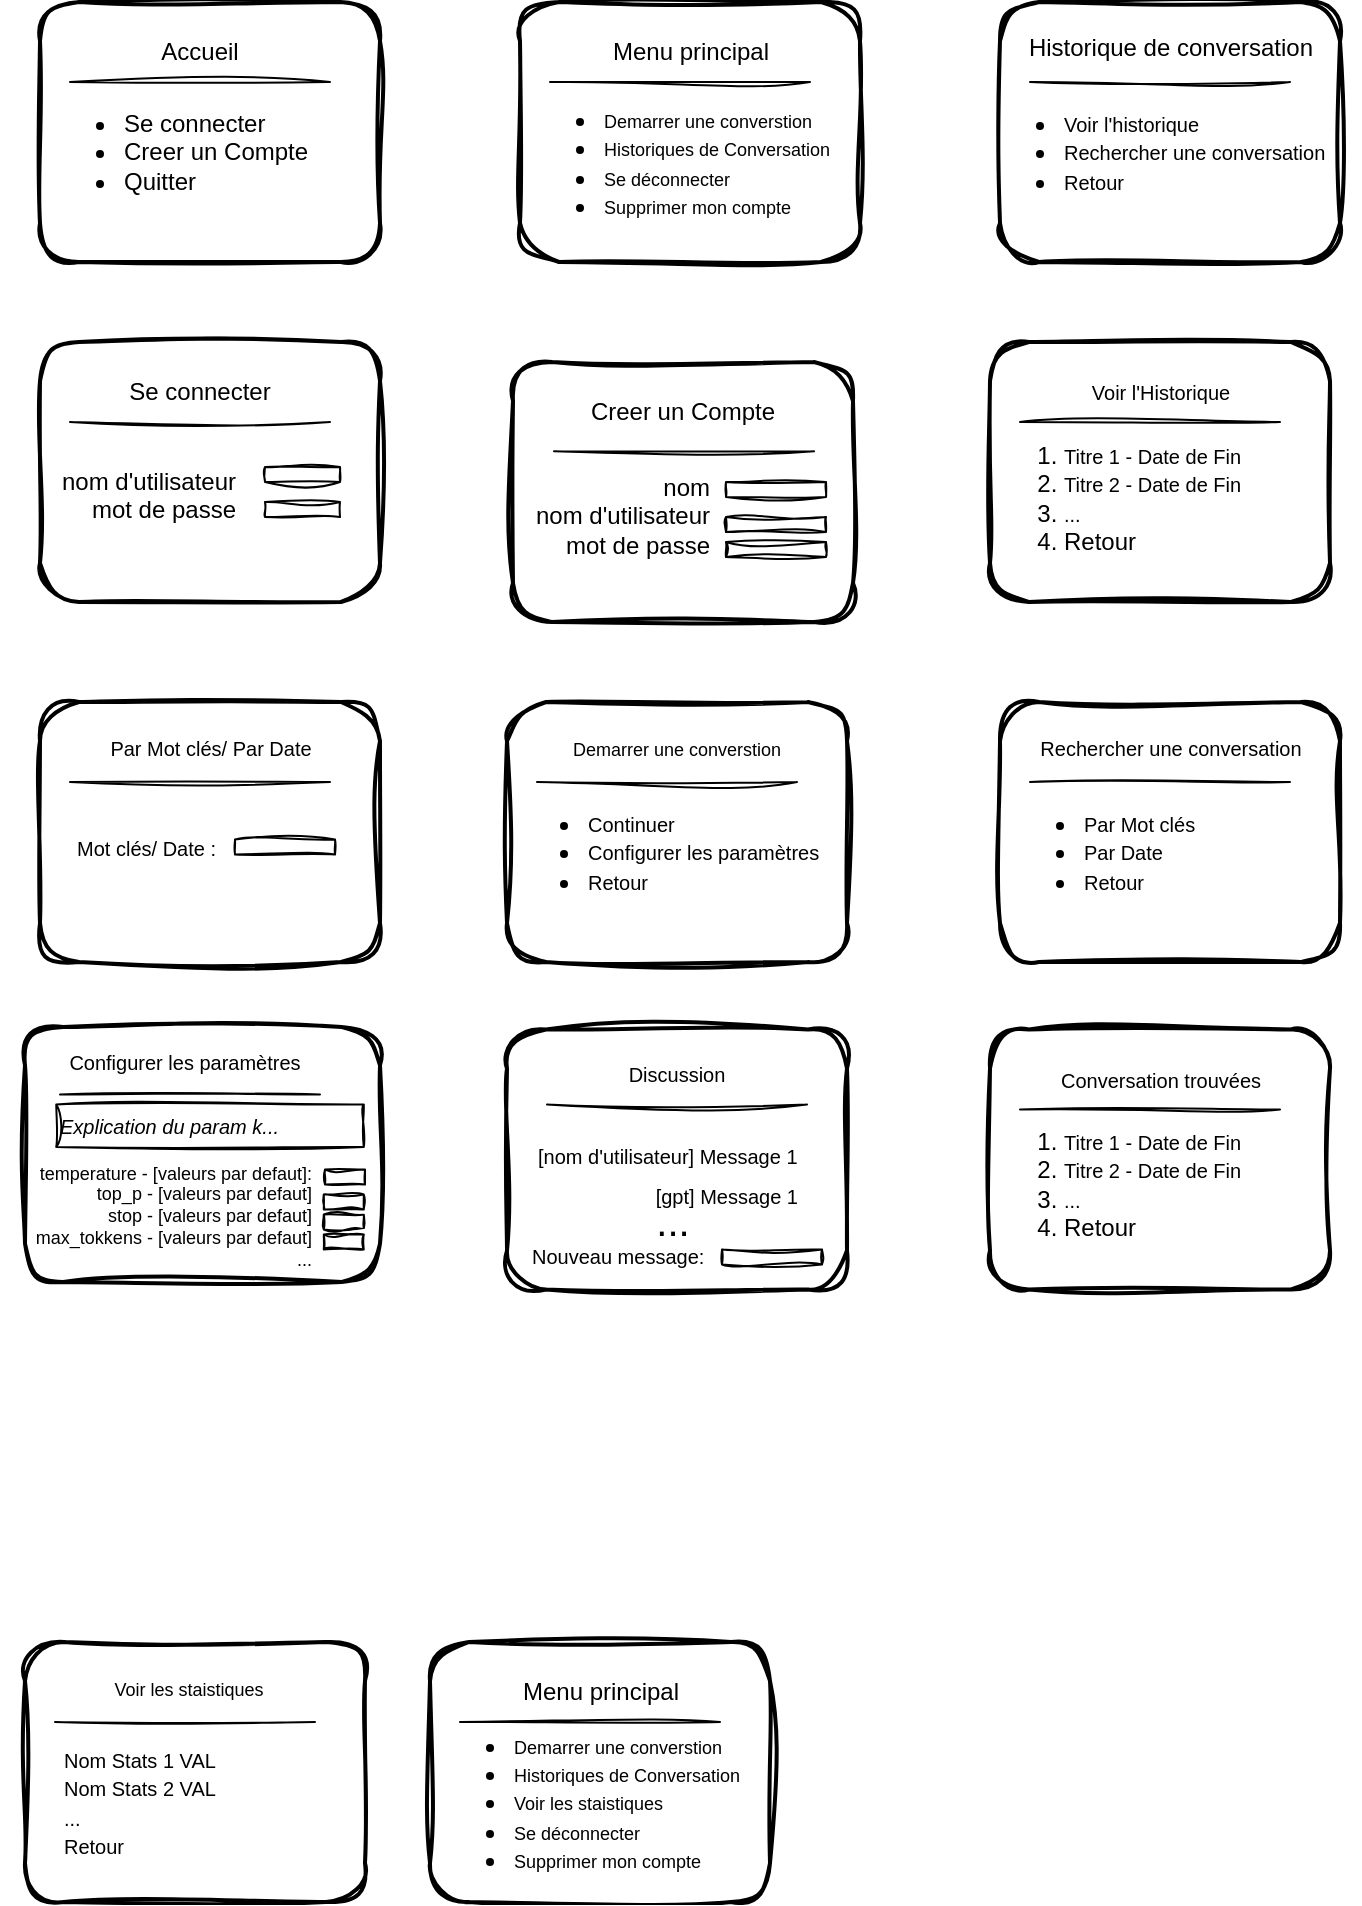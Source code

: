 <mxfile version="28.2.4">
  <diagram name="Page-1" id="4c1rVNi9UevcLR-LI9Ch">
    <mxGraphModel dx="918" dy="454" grid="1" gridSize="10" guides="1" tooltips="1" connect="1" arrows="1" fold="1" page="1" pageScale="1" pageWidth="850" pageHeight="1100" background="#ffffff" math="0" shadow="0">
      <root>
        <mxCell id="0" />
        <mxCell id="1" parent="0" />
        <mxCell id="SOsQZbis1N3-3SlKeptC-1" value="" style="rounded=1;whiteSpace=wrap;html=1;glass=0;shadow=0;strokeWidth=2;labelBackgroundColor=none;sketch=1;curveFitting=1;jiggle=2;" parent="1" vertex="1">
          <mxGeometry x="100" y="50" width="170" height="130" as="geometry" />
        </mxCell>
        <mxCell id="SOsQZbis1N3-3SlKeptC-3" value="Accueil" style="text;html=1;align=center;verticalAlign=middle;whiteSpace=wrap;rounded=0;labelBackgroundColor=none;sketch=1;curveFitting=1;jiggle=2;" parent="1" vertex="1">
          <mxGeometry x="150" y="60" width="60" height="30" as="geometry" />
        </mxCell>
        <mxCell id="SOsQZbis1N3-3SlKeptC-4" value="&lt;div&gt;&lt;ul&gt;&lt;li&gt;Se connecter&lt;/li&gt;&lt;li&gt;Creer un Compte&lt;/li&gt;&lt;li&gt;Quitter&lt;/li&gt;&lt;/ul&gt;&lt;/div&gt;" style="text;html=1;align=left;verticalAlign=middle;whiteSpace=wrap;rounded=0;labelBackgroundColor=none;sketch=1;curveFitting=1;jiggle=2;" parent="1" vertex="1">
          <mxGeometry x="100" y="95" width="150" height="60" as="geometry" />
        </mxCell>
        <mxCell id="SOsQZbis1N3-3SlKeptC-7" value="" style="endArrow=none;html=1;rounded=0;labelBackgroundColor=none;fontColor=default;sketch=1;curveFitting=1;jiggle=2;" parent="1" edge="1">
          <mxGeometry width="50" height="50" relative="1" as="geometry">
            <mxPoint x="245" y="90" as="sourcePoint" />
            <mxPoint x="115" y="90" as="targetPoint" />
          </mxGeometry>
        </mxCell>
        <mxCell id="SOsQZbis1N3-3SlKeptC-17" value="" style="rounded=1;whiteSpace=wrap;html=1;glass=0;shadow=0;strokeWidth=2;labelBackgroundColor=none;sketch=1;curveFitting=1;jiggle=2;" parent="1" vertex="1">
          <mxGeometry x="340" y="50" width="170" height="130" as="geometry" />
        </mxCell>
        <mxCell id="SOsQZbis1N3-3SlKeptC-18" value="" style="endArrow=none;html=1;rounded=0;labelBackgroundColor=none;fontColor=default;sketch=1;curveFitting=1;jiggle=2;" parent="1" edge="1">
          <mxGeometry width="50" height="50" relative="1" as="geometry">
            <mxPoint x="485" y="90" as="sourcePoint" />
            <mxPoint x="355" y="90" as="targetPoint" />
          </mxGeometry>
        </mxCell>
        <mxCell id="SOsQZbis1N3-3SlKeptC-19" value="" style="rounded=1;whiteSpace=wrap;html=1;glass=0;shadow=0;strokeWidth=2;labelBackgroundColor=none;strokeColor=#000000;sketch=1;curveFitting=1;jiggle=2;" parent="1" vertex="1">
          <mxGeometry x="580" y="50" width="170" height="130" as="geometry" />
        </mxCell>
        <mxCell id="SOsQZbis1N3-3SlKeptC-20" value="" style="endArrow=none;html=1;rounded=0;labelBackgroundColor=none;fontColor=default;sketch=1;curveFitting=1;jiggle=2;" parent="1" edge="1">
          <mxGeometry width="50" height="50" relative="1" as="geometry">
            <mxPoint x="725" y="90" as="sourcePoint" />
            <mxPoint x="595" y="90" as="targetPoint" />
          </mxGeometry>
        </mxCell>
        <mxCell id="SOsQZbis1N3-3SlKeptC-21" value="Menu principal" style="text;html=1;align=center;verticalAlign=middle;whiteSpace=wrap;rounded=0;labelBackgroundColor=none;sketch=1;curveFitting=1;jiggle=2;" parent="1" vertex="1">
          <mxGeometry x="378" y="60" width="95" height="30" as="geometry" />
        </mxCell>
        <mxCell id="SOsQZbis1N3-3SlKeptC-22" value="&lt;ul&gt;&lt;li&gt;&lt;font style=&quot;font-size: 9px;&quot;&gt;Demarrer une converstion&lt;/font&gt;&lt;/li&gt;&lt;li&gt;&lt;font style=&quot;font-size: 9px;&quot;&gt;Historiques de Conversation&lt;/font&gt;&lt;/li&gt;&lt;li&gt;&lt;span style=&quot;font-size: 9px; background-color: transparent; color: light-dark(rgb(0, 0, 0), rgb(255, 255, 255));&quot;&gt;Se déconnecter&lt;/span&gt;&lt;/li&gt;&lt;li&gt;&lt;font style=&quot;font-size: 9px;&quot;&gt;Supprimer mon compte&lt;/font&gt;&lt;/li&gt;&lt;/ul&gt;" style="text;html=1;align=left;verticalAlign=middle;whiteSpace=wrap;rounded=0;labelBackgroundColor=none;sketch=1;curveFitting=1;jiggle=2;" parent="1" vertex="1">
          <mxGeometry x="340" y="95" width="170" height="70" as="geometry" />
        </mxCell>
        <mxCell id="SOsQZbis1N3-3SlKeptC-23" value="&lt;ul&gt;&lt;li&gt;&lt;font size=&quot;1&quot;&gt;Voir l&#39;historique&lt;/font&gt;&lt;/li&gt;&lt;li&gt;&lt;font size=&quot;1&quot;&gt;Rechercher une conversation&lt;/font&gt;&lt;/li&gt;&lt;li&gt;&lt;font size=&quot;1&quot;&gt;Retour&lt;/font&gt;&lt;/li&gt;&lt;/ul&gt;" style="text;html=1;align=left;verticalAlign=middle;whiteSpace=wrap;rounded=0;labelBackgroundColor=none;sketch=1;curveFitting=1;jiggle=2;" parent="1" vertex="1">
          <mxGeometry x="570" y="87.5" width="190" height="75" as="geometry" />
        </mxCell>
        <mxCell id="SOsQZbis1N3-3SlKeptC-24" value="Historique de conversation" style="text;html=1;align=center;verticalAlign=middle;whiteSpace=wrap;rounded=0;labelBackgroundColor=none;sketch=1;curveFitting=1;jiggle=2;" parent="1" vertex="1">
          <mxGeometry x="592.5" y="57.5" width="145" height="30" as="geometry" />
        </mxCell>
        <mxCell id="SOsQZbis1N3-3SlKeptC-25" value="" style="rounded=1;whiteSpace=wrap;html=1;glass=0;shadow=0;strokeWidth=2;labelBackgroundColor=none;sketch=1;curveFitting=1;jiggle=2;" parent="1" vertex="1">
          <mxGeometry x="100" y="220" width="170" height="130" as="geometry" />
        </mxCell>
        <mxCell id="SOsQZbis1N3-3SlKeptC-26" value="Se connecter" style="text;html=1;align=center;verticalAlign=middle;whiteSpace=wrap;rounded=0;labelBackgroundColor=none;sketch=1;curveFitting=1;jiggle=2;" parent="1" vertex="1">
          <mxGeometry x="135" y="230" width="90" height="30" as="geometry" />
        </mxCell>
        <mxCell id="SOsQZbis1N3-3SlKeptC-28" value="" style="endArrow=none;html=1;rounded=0;labelBackgroundColor=none;fontColor=default;sketch=1;curveFitting=1;jiggle=2;" parent="1" edge="1">
          <mxGeometry width="50" height="50" relative="1" as="geometry">
            <mxPoint x="245" y="260" as="sourcePoint" />
            <mxPoint x="115" y="260" as="targetPoint" />
          </mxGeometry>
        </mxCell>
        <mxCell id="SOsQZbis1N3-3SlKeptC-29" value="" style="rounded=1;whiteSpace=wrap;html=1;glass=0;shadow=0;strokeWidth=2;labelBackgroundColor=none;sketch=1;curveFitting=1;jiggle=2;" parent="1" vertex="1">
          <mxGeometry x="336.5" y="230" width="170" height="130" as="geometry" />
        </mxCell>
        <mxCell id="SOsQZbis1N3-3SlKeptC-30" value="" style="endArrow=none;html=1;rounded=0;labelBackgroundColor=none;fontColor=default;sketch=1;curveFitting=1;jiggle=2;" parent="1" edge="1">
          <mxGeometry width="50" height="50" relative="1" as="geometry">
            <mxPoint x="487" y="274.66" as="sourcePoint" />
            <mxPoint x="357" y="274.66" as="targetPoint" />
          </mxGeometry>
        </mxCell>
        <mxCell id="SOsQZbis1N3-3SlKeptC-33" value="Creer un Compte" style="text;html=1;align=center;verticalAlign=middle;whiteSpace=wrap;rounded=0;labelBackgroundColor=none;sketch=1;curveFitting=1;jiggle=2;" parent="1" vertex="1">
          <mxGeometry x="369" y="240" width="105" height="30" as="geometry" />
        </mxCell>
        <mxCell id="SOsQZbis1N3-3SlKeptC-38" value="&lt;div&gt;nom d&#39;utilisateur&lt;/div&gt;&lt;div&gt;&lt;span style=&quot;background-color: transparent; color: light-dark(rgb(0, 0, 0), rgb(255, 255, 255));&quot;&gt;mot de passe&lt;/span&gt;&lt;/div&gt;&lt;div&gt;&lt;span style=&quot;background-color: transparent; color: light-dark(rgb(0, 0, 0), rgb(255, 255, 255));&quot;&gt;&lt;br&gt;&lt;/span&gt;&lt;/div&gt;" style="text;html=1;align=right;verticalAlign=middle;whiteSpace=wrap;rounded=0;labelBackgroundColor=none;sketch=1;curveFitting=1;jiggle=2;" parent="1" vertex="1">
          <mxGeometry x="105" y="277.5" width="95" height="52.5" as="geometry" />
        </mxCell>
        <mxCell id="SOsQZbis1N3-3SlKeptC-39" value="&lt;div&gt;&lt;span style=&quot;background-color: transparent; color: light-dark(rgb(0, 0, 0), rgb(255, 255, 255));&quot;&gt;nom&lt;/span&gt;&lt;/div&gt;&lt;div&gt;nom d&#39;utilisateur&lt;/div&gt;mot de passe" style="text;html=1;align=right;verticalAlign=middle;whiteSpace=wrap;rounded=0;labelBackgroundColor=none;sketch=1;curveFitting=1;jiggle=2;" parent="1" vertex="1">
          <mxGeometry x="342" y="276.25" width="95" height="61.25" as="geometry" />
        </mxCell>
        <mxCell id="SOsQZbis1N3-3SlKeptC-40" value="" style="rounded=1;whiteSpace=wrap;html=1;glass=0;shadow=0;strokeWidth=2;labelBackgroundColor=none;strokeColor=#000000;sketch=1;curveFitting=1;jiggle=2;" parent="1" vertex="1">
          <mxGeometry x="580" y="400" width="170" height="130" as="geometry" />
        </mxCell>
        <mxCell id="SOsQZbis1N3-3SlKeptC-41" value="" style="endArrow=none;html=1;rounded=0;labelBackgroundColor=none;fontColor=default;sketch=1;curveFitting=1;jiggle=2;" parent="1" edge="1">
          <mxGeometry width="50" height="50" relative="1" as="geometry">
            <mxPoint x="725" y="440" as="sourcePoint" />
            <mxPoint x="595" y="440" as="targetPoint" />
          </mxGeometry>
        </mxCell>
        <mxCell id="SOsQZbis1N3-3SlKeptC-42" value="&lt;ul&gt;&lt;li&gt;&lt;span style=&quot;font-size: x-small; background-color: transparent; color: light-dark(rgb(0, 0, 0), rgb(255, 255, 255));&quot;&gt;Par Mot clés&lt;/span&gt;&lt;/li&gt;&lt;li&gt;&lt;font size=&quot;1&quot;&gt;Par Date&lt;/font&gt;&lt;/li&gt;&lt;li&gt;&lt;font size=&quot;1&quot;&gt;Retour&lt;/font&gt;&lt;/li&gt;&lt;/ul&gt;" style="text;html=1;align=left;verticalAlign=middle;whiteSpace=wrap;rounded=0;labelBackgroundColor=none;sketch=1;curveFitting=1;jiggle=2;" parent="1" vertex="1">
          <mxGeometry x="580" y="437.5" width="120" height="75" as="geometry" />
        </mxCell>
        <mxCell id="SOsQZbis1N3-3SlKeptC-43" value="&lt;span style=&quot;font-size: x-small; background-color: transparent; color: light-dark(rgb(0, 0, 0), rgb(255, 255, 255));&quot;&gt;Rechercher une conversation&lt;/span&gt;" style="text;html=1;align=center;verticalAlign=middle;whiteSpace=wrap;rounded=0;labelBackgroundColor=none;sketch=1;curveFitting=1;jiggle=2;" parent="1" vertex="1">
          <mxGeometry x="592.5" y="407.5" width="145" height="30" as="geometry" />
        </mxCell>
        <mxCell id="SOsQZbis1N3-3SlKeptC-48" value="" style="rounded=1;whiteSpace=wrap;html=1;glass=0;shadow=0;strokeWidth=2;labelBackgroundColor=none;strokeColor=#000000;sketch=1;curveFitting=1;jiggle=2;" parent="1" vertex="1">
          <mxGeometry x="100" y="400" width="170" height="130" as="geometry" />
        </mxCell>
        <mxCell id="SOsQZbis1N3-3SlKeptC-49" value="" style="endArrow=none;html=1;rounded=0;labelBackgroundColor=none;fontColor=default;sketch=1;curveFitting=1;jiggle=2;" parent="1" edge="1">
          <mxGeometry width="50" height="50" relative="1" as="geometry">
            <mxPoint x="245" y="440" as="sourcePoint" />
            <mxPoint x="115" y="440" as="targetPoint" />
          </mxGeometry>
        </mxCell>
        <mxCell id="SOsQZbis1N3-3SlKeptC-50" value="&lt;span style=&quot;background-color: transparent; color: light-dark(rgb(0, 0, 0), rgb(255, 255, 255)); font-size: x-small;&quot;&gt;Mot clés/ Date :&lt;/span&gt;" style="text;html=1;align=right;verticalAlign=middle;whiteSpace=wrap;rounded=0;labelBackgroundColor=none;sketch=1;curveFitting=1;jiggle=2;" parent="1" vertex="1">
          <mxGeometry x="100" y="461.25" width="90" height="22.5" as="geometry" />
        </mxCell>
        <mxCell id="SOsQZbis1N3-3SlKeptC-51" value="&lt;span style=&quot;font-size: x-small; background-color: transparent; color: light-dark(rgb(0, 0, 0), rgb(255, 255, 255));&quot;&gt;Par Mot clés/ Par Date&lt;/span&gt;" style="text;html=1;align=center;verticalAlign=middle;whiteSpace=wrap;rounded=0;labelBackgroundColor=none;sketch=1;curveFitting=1;jiggle=2;" parent="1" vertex="1">
          <mxGeometry x="112.5" y="407.5" width="145" height="30" as="geometry" />
        </mxCell>
        <mxCell id="SOsQZbis1N3-3SlKeptC-56" value="" style="rounded=1;whiteSpace=wrap;html=1;glass=0;shadow=0;strokeWidth=2;labelBackgroundColor=none;strokeColor=#000000;sketch=1;curveFitting=1;jiggle=2;" parent="1" vertex="1">
          <mxGeometry x="333.5" y="400" width="170" height="130" as="geometry" />
        </mxCell>
        <mxCell id="SOsQZbis1N3-3SlKeptC-57" value="" style="endArrow=none;html=1;rounded=0;labelBackgroundColor=none;fontColor=default;sketch=1;curveFitting=1;jiggle=2;" parent="1" edge="1">
          <mxGeometry width="50" height="50" relative="1" as="geometry">
            <mxPoint x="478.5" y="440" as="sourcePoint" />
            <mxPoint x="348.5" y="440" as="targetPoint" />
          </mxGeometry>
        </mxCell>
        <mxCell id="SOsQZbis1N3-3SlKeptC-58" value="&lt;ul&gt;&lt;li&gt;&lt;font size=&quot;1&quot;&gt;Continuer&lt;/font&gt;&lt;/li&gt;&lt;li&gt;&lt;font size=&quot;1&quot;&gt;Configurer les paramètres&lt;/font&gt;&lt;/li&gt;&lt;li&gt;&lt;font size=&quot;1&quot;&gt;Retour&lt;/font&gt;&lt;/li&gt;&lt;/ul&gt;" style="text;html=1;align=left;verticalAlign=middle;whiteSpace=wrap;rounded=0;labelBackgroundColor=none;sketch=1;curveFitting=1;jiggle=2;" parent="1" vertex="1">
          <mxGeometry x="331.5" y="437.5" width="159.5" height="75" as="geometry" />
        </mxCell>
        <mxCell id="SOsQZbis1N3-3SlKeptC-59" value="&lt;span style=&quot;font-size: 9px; text-align: left; background-color: transparent; color: light-dark(rgb(0, 0, 0), rgb(255, 255, 255));&quot;&gt;Demarrer une converstion&lt;/span&gt;" style="text;html=1;align=center;verticalAlign=middle;whiteSpace=wrap;rounded=0;labelBackgroundColor=none;sketch=1;curveFitting=1;jiggle=2;" parent="1" vertex="1">
          <mxGeometry x="346" y="407.5" width="145" height="30" as="geometry" />
        </mxCell>
        <mxCell id="SOsQZbis1N3-3SlKeptC-66" value="" style="rounded=1;whiteSpace=wrap;html=1;glass=0;shadow=0;strokeWidth=2;labelBackgroundColor=none;strokeColor=#000000;sketch=1;curveFitting=1;jiggle=2;" parent="1" vertex="1">
          <mxGeometry x="333.5" y="563.75" width="170" height="130" as="geometry" />
        </mxCell>
        <mxCell id="SOsQZbis1N3-3SlKeptC-68" value="&lt;span style=&quot;background-color: transparent; color: light-dark(rgb(0, 0, 0), rgb(255, 255, 255)); font-size: x-small; text-align: left;&quot;&gt;Discussion&lt;/span&gt;" style="text;html=1;align=center;verticalAlign=middle;whiteSpace=wrap;rounded=0;labelBackgroundColor=none;sketch=1;curveFitting=1;jiggle=2;" parent="1" vertex="1">
          <mxGeometry x="346" y="571.25" width="145" height="30" as="geometry" />
        </mxCell>
        <mxCell id="SOsQZbis1N3-3SlKeptC-70" value="&lt;font size=&quot;1&quot; face=&quot;Helvetica&quot;&gt;[nom d&#39;utilisateur] Message 1&lt;/font&gt;" style="text;whiteSpace=wrap;html=1;fontFamily=Architects Daughter;fontSource=https%3A%2F%2Ffonts.googleapis.com%2Fcss%3Ffamily%3DArchitects%2BDaughter;sketch=1;curveFitting=1;jiggle=2;" parent="1" vertex="1">
          <mxGeometry x="347.25" y="613.75" width="142.5" height="20" as="geometry" />
        </mxCell>
        <mxCell id="SOsQZbis1N3-3SlKeptC-72" value="&lt;font face=&quot;Helvetica&quot; size=&quot;1&quot;&gt;[gpt] Message 1&lt;/font&gt;" style="text;whiteSpace=wrap;html=1;fontFamily=Architects Daughter;fontSource=https%3A%2F%2Ffonts.googleapis.com%2Fcss%3Ffamily%3DArchitects%2BDaughter;align=right;sketch=1;curveFitting=1;jiggle=2;" parent="1" vertex="1">
          <mxGeometry x="366" y="633.75" width="115" height="20" as="geometry" />
        </mxCell>
        <mxCell id="SOsQZbis1N3-3SlKeptC-73" value="&lt;font face=&quot;Helvetica&quot;&gt;...&lt;/font&gt;" style="text;whiteSpace=wrap;html=1;fontFamily=Architects Daughter;fontSource=https%3A%2F%2Ffonts.googleapis.com%2Fcss%3Ffamily%3DArchitects%2BDaughter;align=center;fontSize=20;sketch=1;curveFitting=1;jiggle=2;" parent="1" vertex="1">
          <mxGeometry x="358.5" y="641.25" width="115" height="20" as="geometry" />
        </mxCell>
        <mxCell id="SOsQZbis1N3-3SlKeptC-74" value="&lt;font size=&quot;1&quot; face=&quot;Helvetica&quot;&gt;Nouveau message:&lt;/font&gt;" style="text;whiteSpace=wrap;html=1;fontFamily=Architects Daughter;fontSource=https%3A%2F%2Ffonts.googleapis.com%2Fcss%3Ffamily%3DArchitects%2BDaughter;sketch=1;curveFitting=1;jiggle=2;" parent="1" vertex="1">
          <mxGeometry x="343.5" y="663.75" width="90" height="17.5" as="geometry" />
        </mxCell>
        <mxCell id="SOsQZbis1N3-3SlKeptC-75" value="" style="rounded=0;whiteSpace=wrap;html=1;hachureGap=4;fontFamily=Architects Daughter;fontSource=https%3A%2F%2Ffonts.googleapis.com%2Fcss%3Ffamily%3DArchitects%2BDaughter;sketch=1;curveFitting=1;jiggle=2;" parent="1" vertex="1">
          <mxGeometry x="441" y="673.75" width="50" height="7.5" as="geometry" />
        </mxCell>
        <mxCell id="SOsQZbis1N3-3SlKeptC-76" value="" style="rounded=0;whiteSpace=wrap;html=1;hachureGap=4;fontFamily=Architects Daughter;fontSource=https%3A%2F%2Ffonts.googleapis.com%2Fcss%3Ffamily%3DArchitects%2BDaughter;sketch=1;curveFitting=1;jiggle=2;" parent="1" vertex="1">
          <mxGeometry x="197.5" y="468.75" width="50" height="7.5" as="geometry" />
        </mxCell>
        <mxCell id="SOsQZbis1N3-3SlKeptC-78" value="" style="rounded=0;whiteSpace=wrap;html=1;hachureGap=4;fontFamily=Architects Daughter;fontSource=https%3A%2F%2Ffonts.googleapis.com%2Fcss%3Ffamily%3DArchitects%2BDaughter;sketch=1;curveFitting=1;jiggle=2;" parent="1" vertex="1">
          <mxGeometry x="212.5" y="282.5" width="37.5" height="7.5" as="geometry" />
        </mxCell>
        <mxCell id="SOsQZbis1N3-3SlKeptC-79" value="" style="rounded=0;whiteSpace=wrap;html=1;hachureGap=4;fontFamily=Architects Daughter;fontSource=https%3A%2F%2Ffonts.googleapis.com%2Fcss%3Ffamily%3DArchitects%2BDaughter;sketch=1;curveFitting=1;jiggle=2;" parent="1" vertex="1">
          <mxGeometry x="212.5" y="300" width="37.5" height="7.5" as="geometry" />
        </mxCell>
        <mxCell id="SOsQZbis1N3-3SlKeptC-81" value="" style="rounded=0;whiteSpace=wrap;html=1;hachureGap=4;fontFamily=Architects Daughter;fontSource=https%3A%2F%2Ffonts.googleapis.com%2Fcss%3Ffamily%3DArchitects%2BDaughter;sketch=1;curveFitting=1;jiggle=2;" parent="1" vertex="1">
          <mxGeometry x="443" y="290" width="50" height="7.5" as="geometry" />
        </mxCell>
        <mxCell id="SOsQZbis1N3-3SlKeptC-82" value="" style="rounded=0;whiteSpace=wrap;html=1;hachureGap=4;fontFamily=Architects Daughter;fontSource=https%3A%2F%2Ffonts.googleapis.com%2Fcss%3Ffamily%3DArchitects%2BDaughter;sketch=1;curveFitting=1;jiggle=2;" parent="1" vertex="1">
          <mxGeometry x="443" y="307.5" width="50" height="7.5" as="geometry" />
        </mxCell>
        <mxCell id="SOsQZbis1N3-3SlKeptC-83" value="" style="rounded=0;whiteSpace=wrap;html=1;hachureGap=4;fontFamily=Architects Daughter;fontSource=https%3A%2F%2Ffonts.googleapis.com%2Fcss%3Ffamily%3DArchitects%2BDaughter;sketch=1;curveFitting=1;jiggle=2;" parent="1" vertex="1">
          <mxGeometry x="443" y="320" width="50" height="7.5" as="geometry" />
        </mxCell>
        <mxCell id="SOsQZbis1N3-3SlKeptC-89" value="" style="rounded=1;whiteSpace=wrap;html=1;glass=0;shadow=0;strokeWidth=2;labelBackgroundColor=none;strokeColor=#000000;sketch=1;curveFitting=1;jiggle=2;" parent="1" vertex="1">
          <mxGeometry x="92.5" y="870" width="170" height="130" as="geometry" />
        </mxCell>
        <mxCell id="SOsQZbis1N3-3SlKeptC-90" value="" style="endArrow=none;html=1;rounded=0;labelBackgroundColor=none;fontColor=default;sketch=1;curveFitting=1;jiggle=2;" parent="1" edge="1">
          <mxGeometry width="50" height="50" relative="1" as="geometry">
            <mxPoint x="237.5" y="910" as="sourcePoint" />
            <mxPoint x="107.5" y="910" as="targetPoint" />
          </mxGeometry>
        </mxCell>
        <mxCell id="SOsQZbis1N3-3SlKeptC-92" value="&lt;span style=&quot;font-size: 9px; background-color: transparent; color: light-dark(rgb(0, 0, 0), rgb(255, 255, 255));&quot;&gt;Voir les staistiques&lt;/span&gt;" style="text;html=1;align=center;verticalAlign=middle;whiteSpace=wrap;rounded=0;labelBackgroundColor=none;sketch=1;curveFitting=1;jiggle=2;" parent="1" vertex="1">
          <mxGeometry x="101.5" y="877.5" width="145" height="30" as="geometry" />
        </mxCell>
        <mxCell id="SOsQZbis1N3-3SlKeptC-93" value="&lt;span style=&quot;background-color: transparent; color: light-dark(rgb(0, 0, 0), rgb(255, 255, 255)); font-size: x-small;&quot;&gt;Nom Stats 1 VAL&lt;/span&gt;&lt;br&gt;&lt;span style=&quot;font-size: x-small;&quot;&gt;Nom Stats 2 VAL&lt;/span&gt;&lt;br&gt;&lt;span style=&quot;background-color: transparent; color: light-dark(rgb(0, 0, 0), rgb(255, 255, 255)); font-size: x-small;&quot;&gt;...&lt;/span&gt;&lt;br&gt;&lt;span style=&quot;font-size: x-small; background-color: transparent; color: light-dark(rgb(0, 0, 0), rgb(255, 255, 255));&quot;&gt;Retour&lt;/span&gt;" style="text;html=1;align=left;verticalAlign=middle;whiteSpace=wrap;rounded=0;labelBackgroundColor=none;sketch=1;curveFitting=1;jiggle=2;" parent="1" vertex="1">
          <mxGeometry x="110" y="912.5" width="180" height="75" as="geometry" />
        </mxCell>
        <mxCell id="gOaZOI50r9FXYh2yy26h-1" value="" style="rounded=1;whiteSpace=wrap;html=1;glass=0;shadow=0;strokeWidth=2;labelBackgroundColor=none;strokeColor=#000000;sketch=1;curveFitting=1;jiggle=2;" parent="1" vertex="1">
          <mxGeometry x="92.5" y="562.5" width="177.5" height="127.5" as="geometry" />
        </mxCell>
        <mxCell id="gOaZOI50r9FXYh2yy26h-2" value="&lt;span style=&quot;background-color: transparent; color: light-dark(rgb(0, 0, 0), rgb(255, 255, 255));&quot;&gt;temperature - [&lt;/span&gt;valeurs par defaut&lt;span style=&quot;background-color: transparent; color: light-dark(rgb(0, 0, 0), rgb(255, 255, 255));&quot;&gt;]:&lt;/span&gt;&lt;br&gt;&lt;span style=&quot;background-color: transparent; color: light-dark(rgb(0, 0, 0), rgb(255, 255, 255));&quot;&gt;top_p - [valeurs par defaut]&lt;/span&gt;&lt;div&gt;stop - [valeurs par defaut]&lt;/div&gt;&lt;div&gt;max_tokkens - [valeurs par defaut]&lt;br&gt;&lt;span style=&quot;background-color: transparent; color: light-dark(rgb(0, 0, 0), rgb(255, 255, 255));&quot;&gt;...&lt;/span&gt;&lt;/div&gt;" style="text;html=1;align=right;verticalAlign=middle;whiteSpace=wrap;rounded=0;labelBackgroundColor=none;sketch=1;curveFitting=1;jiggle=2;fontSize=9;" parent="1" vertex="1">
          <mxGeometry x="80" y="623.75" width="157.5" height="66.25" as="geometry" />
        </mxCell>
        <mxCell id="gOaZOI50r9FXYh2yy26h-3" value="" style="rounded=0;whiteSpace=wrap;html=1;hachureGap=4;fontFamily=Architects Daughter;fontSource=https%3A%2F%2Ffonts.googleapis.com%2Fcss%3Ffamily%3DArchitects%2BDaughter;sketch=1;curveFitting=1;jiggle=2;" parent="1" vertex="1">
          <mxGeometry x="241.88" y="656.25" width="20" height="7.5" as="geometry" />
        </mxCell>
        <mxCell id="gOaZOI50r9FXYh2yy26h-4" value="" style="rounded=0;whiteSpace=wrap;html=1;hachureGap=4;fontFamily=Architects Daughter;fontSource=https%3A%2F%2Ffonts.googleapis.com%2Fcss%3Ffamily%3DArchitects%2BDaughter;sketch=1;curveFitting=1;jiggle=2;" parent="1" vertex="1">
          <mxGeometry x="242.5" y="633.75" width="20" height="7.5" as="geometry" />
        </mxCell>
        <mxCell id="gOaZOI50r9FXYh2yy26h-5" value="&lt;span style=&quot;background-color: transparent; color: light-dark(rgb(0, 0, 0), rgb(255, 255, 255)); font-size: x-small; text-align: left;&quot;&gt;Configurer les paramètres&lt;/span&gt;" style="text;html=1;align=center;verticalAlign=middle;whiteSpace=wrap;rounded=0;labelBackgroundColor=none;sketch=1;curveFitting=1;jiggle=2;" parent="1" vertex="1">
          <mxGeometry x="100" y="563.75" width="145" height="32.5" as="geometry" />
        </mxCell>
        <mxCell id="gOaZOI50r9FXYh2yy26h-6" value="" style="endArrow=none;html=1;rounded=0;labelBackgroundColor=none;fontColor=default;sketch=1;curveFitting=1;jiggle=2;" parent="1" edge="1">
          <mxGeometry width="50" height="50" relative="1" as="geometry">
            <mxPoint x="240" y="596.25" as="sourcePoint" />
            <mxPoint x="110" y="596.25" as="targetPoint" />
          </mxGeometry>
        </mxCell>
        <mxCell id="gOaZOI50r9FXYh2yy26h-8" value="" style="rounded=1;whiteSpace=wrap;html=1;glass=0;shadow=0;strokeWidth=2;labelBackgroundColor=none;strokeColor=#000000;sketch=1;curveFitting=1;jiggle=2;" parent="1" vertex="1">
          <mxGeometry x="575" y="220" width="170" height="130" as="geometry" />
        </mxCell>
        <mxCell id="gOaZOI50r9FXYh2yy26h-9" value="" style="endArrow=none;html=1;rounded=0;labelBackgroundColor=none;fontColor=default;sketch=1;curveFitting=1;jiggle=2;" parent="1" edge="1">
          <mxGeometry width="50" height="50" relative="1" as="geometry">
            <mxPoint x="720" y="260" as="sourcePoint" />
            <mxPoint x="590" y="260" as="targetPoint" />
          </mxGeometry>
        </mxCell>
        <mxCell id="gOaZOI50r9FXYh2yy26h-10" value="&lt;ol&gt;&lt;li&gt;&lt;span style=&quot;font-size: x-small; background-color: transparent; color: light-dark(rgb(0, 0, 0), rgb(255, 255, 255));&quot;&gt;Titre 1 - Date de Fin&lt;/span&gt;&lt;/li&gt;&lt;li&gt;&lt;span style=&quot;font-size: x-small; background-color: transparent; color: light-dark(rgb(0, 0, 0), rgb(255, 255, 255));&quot;&gt;Titre 2 - Date de Fin&lt;/span&gt;&lt;/li&gt;&lt;li&gt;&lt;span style=&quot;font-size: x-small; background-color: transparent; color: light-dark(rgb(0, 0, 0), rgb(255, 255, 255));&quot;&gt;...&lt;/span&gt;&lt;/li&gt;&lt;li&gt;&lt;span style=&quot;background-color: transparent; color: light-dark(rgb(0, 0, 0), rgb(255, 255, 255));&quot;&gt;Retour&lt;/span&gt;&lt;/li&gt;&lt;/ol&gt;" style="text;html=1;align=left;verticalAlign=middle;whiteSpace=wrap;rounded=0;labelBackgroundColor=none;sketch=1;curveFitting=1;jiggle=2;" parent="1" vertex="1">
          <mxGeometry x="570" y="260" width="180" height="75" as="geometry" />
        </mxCell>
        <mxCell id="gOaZOI50r9FXYh2yy26h-11" value="&lt;font size=&quot;1&quot;&gt;Voir l&#39;Historique&lt;/font&gt;" style="text;html=1;align=center;verticalAlign=middle;whiteSpace=wrap;rounded=0;labelBackgroundColor=none;sketch=1;curveFitting=1;jiggle=2;" parent="1" vertex="1">
          <mxGeometry x="587.5" y="230" width="145" height="30" as="geometry" />
        </mxCell>
        <mxCell id="gIrXdR4HEd4UZFSrmgr1-3" value="" style="rounded=1;whiteSpace=wrap;html=1;glass=0;shadow=0;strokeWidth=2;labelBackgroundColor=none;sketch=1;curveFitting=1;jiggle=2;" parent="1" vertex="1">
          <mxGeometry x="295" y="870" width="170" height="130" as="geometry" />
        </mxCell>
        <mxCell id="gIrXdR4HEd4UZFSrmgr1-4" value="" style="endArrow=none;html=1;rounded=0;labelBackgroundColor=none;fontColor=default;sketch=1;curveFitting=1;jiggle=2;" parent="1" edge="1">
          <mxGeometry width="50" height="50" relative="1" as="geometry">
            <mxPoint x="440" y="910" as="sourcePoint" />
            <mxPoint x="310" y="910" as="targetPoint" />
          </mxGeometry>
        </mxCell>
        <mxCell id="gIrXdR4HEd4UZFSrmgr1-5" value="Menu principal" style="text;html=1;align=center;verticalAlign=middle;whiteSpace=wrap;rounded=0;labelBackgroundColor=none;sketch=1;curveFitting=1;jiggle=2;" parent="1" vertex="1">
          <mxGeometry x="333" y="880" width="95" height="30" as="geometry" />
        </mxCell>
        <mxCell id="gIrXdR4HEd4UZFSrmgr1-6" value="&lt;ul&gt;&lt;li&gt;&lt;font style=&quot;font-size: 9px;&quot;&gt;Demarrer une converstion&lt;/font&gt;&lt;/li&gt;&lt;li&gt;&lt;font style=&quot;font-size: 9px;&quot;&gt;Historiques de Conversation&lt;/font&gt;&lt;/li&gt;&lt;li&gt;&lt;font style=&quot;font-size: 9px;&quot;&gt;Voir les staistiques&lt;/font&gt;&lt;/li&gt;&lt;li&gt;&lt;font style=&quot;font-size: 9px;&quot;&gt;Se déconnecter&lt;/font&gt;&lt;/li&gt;&lt;li&gt;&lt;font style=&quot;font-size: 9px;&quot;&gt;Supprimer mon compte&lt;/font&gt;&lt;/li&gt;&lt;/ul&gt;" style="text;html=1;align=left;verticalAlign=middle;whiteSpace=wrap;rounded=0;labelBackgroundColor=none;sketch=1;curveFitting=1;jiggle=2;" parent="1" vertex="1">
          <mxGeometry x="295" y="915" width="170" height="70" as="geometry" />
        </mxCell>
        <mxCell id="gIrXdR4HEd4UZFSrmgr1-7" value="" style="endArrow=none;html=1;rounded=0;labelBackgroundColor=none;fontColor=default;sketch=1;curveFitting=1;jiggle=2;" parent="1" edge="1">
          <mxGeometry width="50" height="50" relative="1" as="geometry">
            <mxPoint x="483.5" y="601.25" as="sourcePoint" />
            <mxPoint x="353.5" y="601.25" as="targetPoint" />
          </mxGeometry>
        </mxCell>
        <mxCell id="MCfE6m_02tJSyqRhz5d2-3" value="&lt;font size=&quot;1&quot;&gt;Explication du param k...&lt;/font&gt;" style="text;html=1;align=left;verticalAlign=middle;whiteSpace=wrap;rounded=0;labelBackgroundColor=none;sketch=1;curveFitting=1;jiggle=2;fontStyle=2;fillColor=none;strokeColor=default;" vertex="1" parent="1">
          <mxGeometry x="108.13" y="601.25" width="153.75" height="21.25" as="geometry" />
        </mxCell>
        <mxCell id="MCfE6m_02tJSyqRhz5d2-4" value="" style="rounded=0;whiteSpace=wrap;html=1;hachureGap=4;fontFamily=Architects Daughter;fontSource=https%3A%2F%2Ffonts.googleapis.com%2Fcss%3Ffamily%3DArchitects%2BDaughter;sketch=1;curveFitting=1;jiggle=2;" vertex="1" parent="1">
          <mxGeometry x="241.88" y="666.25" width="20" height="7.5" as="geometry" />
        </mxCell>
        <mxCell id="MCfE6m_02tJSyqRhz5d2-6" value="" style="rounded=0;whiteSpace=wrap;html=1;hachureGap=4;fontFamily=Architects Daughter;fontSource=https%3A%2F%2Ffonts.googleapis.com%2Fcss%3Ffamily%3DArchitects%2BDaughter;sketch=1;curveFitting=1;jiggle=2;" vertex="1" parent="1">
          <mxGeometry x="241.88" y="646.25" width="20" height="7.5" as="geometry" />
        </mxCell>
        <mxCell id="MCfE6m_02tJSyqRhz5d2-7" value="" style="rounded=1;whiteSpace=wrap;html=1;glass=0;shadow=0;strokeWidth=2;labelBackgroundColor=none;strokeColor=#000000;sketch=1;curveFitting=1;jiggle=2;" vertex="1" parent="1">
          <mxGeometry x="575" y="563.75" width="170" height="130" as="geometry" />
        </mxCell>
        <mxCell id="MCfE6m_02tJSyqRhz5d2-8" value="" style="endArrow=none;html=1;rounded=0;labelBackgroundColor=none;fontColor=default;sketch=1;curveFitting=1;jiggle=2;" edge="1" parent="1">
          <mxGeometry width="50" height="50" relative="1" as="geometry">
            <mxPoint x="720" y="603.75" as="sourcePoint" />
            <mxPoint x="590" y="603.75" as="targetPoint" />
          </mxGeometry>
        </mxCell>
        <mxCell id="MCfE6m_02tJSyqRhz5d2-9" value="&lt;ol&gt;&lt;li&gt;&lt;span style=&quot;font-size: x-small; background-color: transparent; color: light-dark(rgb(0, 0, 0), rgb(255, 255, 255));&quot;&gt;Titre 1 - Date de Fin&lt;/span&gt;&lt;/li&gt;&lt;li&gt;&lt;span style=&quot;font-size: x-small; background-color: transparent; color: light-dark(rgb(0, 0, 0), rgb(255, 255, 255));&quot;&gt;Titre 2 - Date de Fin&lt;/span&gt;&lt;/li&gt;&lt;li&gt;&lt;span style=&quot;font-size: x-small; background-color: transparent; color: light-dark(rgb(0, 0, 0), rgb(255, 255, 255));&quot;&gt;...&lt;/span&gt;&lt;/li&gt;&lt;li&gt;&lt;span style=&quot;background-color: transparent; color: light-dark(rgb(0, 0, 0), rgb(255, 255, 255));&quot;&gt;Retour&lt;/span&gt;&lt;/li&gt;&lt;/ol&gt;" style="text;html=1;align=left;verticalAlign=middle;whiteSpace=wrap;rounded=0;labelBackgroundColor=none;sketch=1;curveFitting=1;jiggle=2;" vertex="1" parent="1">
          <mxGeometry x="570" y="603.75" width="180" height="75" as="geometry" />
        </mxCell>
        <mxCell id="MCfE6m_02tJSyqRhz5d2-10" value="&lt;font size=&quot;1&quot;&gt;Conversation trouvées&lt;/font&gt;" style="text;html=1;align=center;verticalAlign=middle;whiteSpace=wrap;rounded=0;labelBackgroundColor=none;sketch=1;curveFitting=1;jiggle=2;" vertex="1" parent="1">
          <mxGeometry x="587.5" y="573.75" width="145" height="30" as="geometry" />
        </mxCell>
      </root>
    </mxGraphModel>
  </diagram>
</mxfile>
